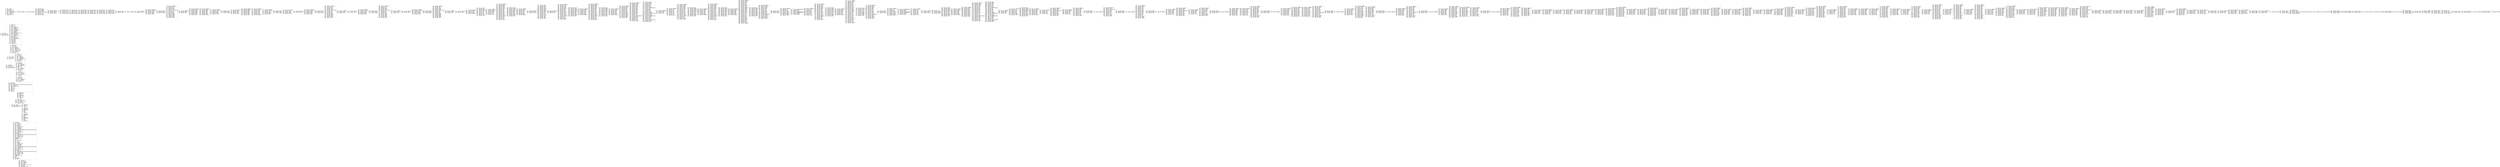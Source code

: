 digraph "graph.cfg.gv" {
	subgraph global {
		node [fontname=Courier fontsize=30.0 rank=same shape=box]
		block_0 [label="0: %00 = #0x80\l2: %01 = #0x40\l4: MSTORE(%01, %00)\l5: %02 = CALLVALUE()\l6: %03 = DUP1(%02)\l7: %04 = ISZERO(%02)\l8: %05 = #0x10\lb: JUMPI(%05, %04)\l"]
		block_c [label="c: %06 = #0x0\le: %07 = DUP1(%06)\lf: REVERT(%06, %06)\l"]
		block_10 [label="10: JUMPDEST()\l11: POP()\l12: %08 = #0x40\l14: %09 = MLOAD(%08)\l15: %0A = #0xEB0\l18: %0B = CODESIZE()\l19: %0C = SUB(%0B, %0A)\l1a: %0D = DUP1(%0C)\l1b: %0E = #0xEB0\l1e: %0F = DUP4(%09)\l1f: CODECOPY(%09, %0E, %0C)\l20: %10 = DUP2(%09)\l21: %11 = DUP2(%0C)\l22: %12 = ADD(%0C, %09)\l23: %13 = #0x40\l25: MSTORE(%13, %12)\l26: %14 = DUP2(%09)\l27: %15 = ADD(%09, %0C)\l28: SWAP1(%09)\l29: %16 = #0x32\l2c: SWAP2(%15)\l2d: SWAP1(%09)\l2e: %17 = #0xCE\l31: JUMP(%17)\l"]
		block_32 [label="32: JUMPDEST()\l33: %41 = CALLER()\l34: %42 = #0x0\l36: %43 = DUP1(%42)\l37: %44 = #0x100\l3a: %45 = EXP(%44, %42)\l3b: %46 = DUP2(%42)\l3c: %47 = SLOAD(%42)\l3d: %48 = DUP2(%45)\l3e: %49 = #0xFFFFFFFFFFFFFFFFFFFFFFFFFFFFFFFFFFFFFFFF\l53: %4A = MUL(%49, %45)\l54: %4B = NOT(%4A)\l55: %4C = AND(%4B, %47)\l56: SWAP1(%45)\l57: %4D = DUP4(%41)\l58: %4E = #0xFFFFFFFFFFFFFFFFFFFFFFFFFFFFFFFFFFFFFFFF\l6d: %4F = AND(%4E, %41)\l6e: %50 = MUL(%4F, %45)\l6f: %51 = OR(%50, %4C)\l70: SWAP1(%42)\l71: SSTORE(%42, %51)\l72: POP()\l73: %52 = DUP1(%2D)\l74: %53 = #0x1\l76: %54 = #0x0\l78: %55 = #0x100\l7b: %56 = EXP(%55, %54)\l7c: %57 = DUP2(%53)\l7d: %58 = SLOAD(%53)\l7e: %59 = DUP2(%56)\l7f: %5A = #0xFFFFFFFFFFFFFFFFFFFFFFFFFFFFFFFFFFFFFFFF\l94: %5B = MUL(%5A, %56)\l95: %5C = NOT(%5B)\l96: %5D = AND(%5C, %58)\l97: SWAP1(%56)\l98: %5E = DUP4(%2D)\l99: %5F = #0xFFFFFFFFFFFFFFFFFFFFFFFFFFFFFFFFFFFFFFFF\lae: %60 = AND(%5F, %2D)\laf: %61 = MUL(%60, %56)\lb0: %62 = OR(%61, %5D)\lb1: SWAP1(%53)\lb2: SSTORE(%53, %62)\lb3: POP()\lb4: POP()\lb5: %63 = #0x149\lb8: JUMP(%63)\l"]
		block_b9 [label="b9: JUMPDEST()\lba: %2B = #0x0\lbc: %2C = DUP2(%29)\lbd: %2D = MLOAD(%29)\lbe: SWAP1(%2B)\lbf: POP()\lc0: %2E = #0xC8\lc3: %2F = DUP2(%2D)\lc4: %30 = #0x132\lc7: JUMP(%30)\l"]
		block_c8 [label="c8: JUMPDEST()\lc9: SWAP3(%25)\lca: SWAP2(%15)\lcb: POP()\lcc: POP()\lcd: JUMP(%25)\l"]
		block_ce [label="ce: JUMPDEST()\lcf: %18 = #0x0\ld1: %19 = #0x20\ld3: %1A = DUP3(%09)\ld4: %1B = DUP5(%15)\ld5: %1C = SUB(%15, %09)\ld6: %1D = SLT(%1C, %19)\ld7: %1E = ISZERO(%1D)\ld8: %1F = #0xE4\ldb: JUMPI(%1F, %1E)\l"]
		block_dc [label="dc: %20 = #0xE3\ldf: %21 = #0x12D\le2: JUMP(%21)\l"]
		block_e3 [label="e3: [NO_SSA] JUMPDEST\l"]
		block_e4 [label="e4: JUMPDEST()\le5: %24 = #0x0\le7: %25 = #0xF2\lea: %26 = DUP5(%15)\leb: %27 = DUP3(%24)\lec: %28 = DUP6(%09)\led: %29 = ADD(%09, %24)\lee: %2A = #0xB9\lf1: JUMP(%2A)\l"]
		block_f2 [label="f2: JUMPDEST()\lf3: SWAP2(%18)\lf4: POP()\lf5: POP()\lf6: SWAP3(%16)\lf7: SWAP2(%15)\lf8: POP()\lf9: POP()\lfa: JUMP(%16)\l"]
		block_fb [label="fb: JUMPDEST()\lfc: %34 = #0x0\lfe: %35 = #0x106\l101: %36 = DUP3(%2D)\l102: %37 = #0x10D\l105: JUMP(%37)\l"]
		block_106 [label="106: JUMPDEST()\l107: SWAP1(%34)\l108: POP()\l109: SWAP2(%31)\l10a: SWAP1(%2D)\l10b: POP()\l10c: JUMP(%31)\l"]
		block_10d [label="10d: JUMPDEST()\l10e: %38 = #0x0\l110: %39 = #0xFFFFFFFFFFFFFFFFFFFFFFFFFFFFFFFFFFFFFFFF\l125: %3A = DUP3(%2D)\l126: %3B = AND(%2D, %39)\l127: SWAP1(%38)\l128: POP()\l129: SWAP2(%35)\l12a: SWAP1(%2D)\l12b: POP()\l12c: JUMP(%35)\l"]
		block_12d [label="12d: JUMPDEST()\l12e: %22 = #0x0\l130: %23 = DUP1(%22)\l131: REVERT(%22, %22)\l"]
		block_132 [label="132: JUMPDEST()\l133: %31 = #0x13B\l136: %32 = DUP2(%2D)\l137: %33 = #0xFB\l13a: JUMP(%33)\l"]
		block_13b [label="13b: JUMPDEST()\l13c: %3C = DUP2(%2D)\l13d: %3D = EQ(%2D, %3B)\l13e: %3E = #0x146\l141: JUMPI(%3E, %3D)\l"]
		block_142 [label="142: %3F = #0x0\l144: %40 = DUP1(%3F)\l145: REVERT(%3F, %3F)\l"]
		block_146 [label="146: JUMPDEST()\l147: POP()\l148: JUMP(%2E)\l"]
		block_149 [label="149: JUMPDEST()\l14a: %64 = #0xD58\l14d: %65 = DUP1(%64)\l14e: %66 = #0x158\l151: %67 = #0x0\l153: CODECOPY(%67, %66, %64)\l154: %68 = #0x0\l156: RETURN(%68, %64)\l"]
		block_157 [label="157: [NO_SSA] INVALID\l"]
		block_158 [label="158: [NO_SSA] PUSH1\l15a: [NO_SSA] PUSH1\l15c: [NO_SSA] MSTORE\l15d: [NO_SSA] PUSH1\l15f: [NO_SSA] CALLDATASIZE\l160: [NO_SSA] LT\l161: [NO_SSA] PUSH2\l164: [NO_SSA] JUMPI\l"]
		block_165 [label="165: [NO_SSA] PUSH1\l167: [NO_SSA] CALLDATALOAD\l168: [NO_SSA] PUSH1\l16a: [NO_SSA] INVALID\l"]
		block_16b [label="16b: [NO_SSA] DUP1\l16c: [NO_SSA] PUSH4\l171: [NO_SSA] EQ\l172: [NO_SSA] PUSH2\l175: [NO_SSA] JUMPI\l"]
		block_176 [label="176: [NO_SSA] DUP1\l177: [NO_SSA] PUSH4\l17c: [NO_SSA] EQ\l17d: [NO_SSA] PUSH2\l180: [NO_SSA] JUMPI\l"]
		block_181 [label="181: [NO_SSA] DUP1\l182: [NO_SSA] PUSH4\l187: [NO_SSA] EQ\l188: [NO_SSA] PUSH2\l18b: [NO_SSA] JUMPI\l"]
		block_18c [label="18c: [NO_SSA] DUP1\l18d: [NO_SSA] PUSH4\l192: [NO_SSA] EQ\l193: [NO_SSA] PUSH2\l196: [NO_SSA] JUMPI\l"]
		block_197 [label="197: [NO_SSA] DUP1\l198: [NO_SSA] PUSH4\l19d: [NO_SSA] EQ\l19e: [NO_SSA] PUSH2\l1a1: [NO_SSA] JUMPI\l"]
		block_1a2 [label="1a2: [NO_SSA] DUP1\l1a3: [NO_SSA] PUSH4\l1a8: [NO_SSA] EQ\l1a9: [NO_SSA] PUSH2\l1ac: [NO_SSA] JUMPI\l"]
		block_1ad [label="1ad: [NO_SSA] PUSH2\l1b0: [NO_SSA] JUMP\l"]
		block_1b1 [label="1b1: [NO_SSA] JUMPDEST\l"]
		block_1b2 [label="1b2: [NO_SSA] JUMPDEST\l1b3: [NO_SSA] STOP\l"]
		block_1b4 [label="1b4: [NO_SSA] JUMPDEST\l1b5: [NO_SSA] CALLVALUE\l1b6: [NO_SSA] DUP1\l1b7: [NO_SSA] ISZERO\l1b8: [NO_SSA] PUSH2\l1bb: [NO_SSA] JUMPI\l"]
		block_1bc [label="1bc: [NO_SSA] PUSH1\l1be: [NO_SSA] DUP1\l1bf: [NO_SSA] REVERT\l"]
		block_1c0 [label="1c0: [NO_SSA] JUMPDEST\l1c1: [NO_SSA] POP\l1c2: [NO_SSA] PUSH2\l1c5: [NO_SSA] PUSH1\l1c7: [NO_SSA] DUP1\l1c8: [NO_SSA] CALLDATASIZE\l1c9: [NO_SSA] SUB\l1ca: [NO_SSA] DUP2\l1cb: [NO_SSA] ADD\l1cc: [NO_SSA] SWAP1\l1cd: [NO_SSA] PUSH2\l1d0: [NO_SSA] SWAP2\l1d1: [NO_SSA] SWAP1\l1d2: [NO_SSA] PUSH2\l1d5: [NO_SSA] JUMP\l"]
		block_1d6 [label="1d6: [NO_SSA] JUMPDEST\l1d7: [NO_SSA] PUSH2\l1da: [NO_SSA] JUMP\l"]
		block_1db [label="1db: [NO_SSA] JUMPDEST\l1dc: [NO_SSA] PUSH1\l1de: [NO_SSA] MLOAD\l1df: [NO_SSA] PUSH2\l1e2: [NO_SSA] SWAP2\l1e3: [NO_SSA] SWAP1\l1e4: [NO_SSA] PUSH2\l1e7: [NO_SSA] JUMP\l"]
		block_1e8 [label="1e8: [NO_SSA] JUMPDEST\l1e9: [NO_SSA] PUSH1\l1eb: [NO_SSA] MLOAD\l1ec: [NO_SSA] DUP1\l1ed: [NO_SSA] SWAP2\l1ee: [NO_SSA] SUB\l1ef: [NO_SSA] SWAP1\l1f0: [NO_SSA] RETURN\l"]
		block_1f1 [label="1f1: [NO_SSA] JUMPDEST\l1f2: [NO_SSA] CALLVALUE\l1f3: [NO_SSA] DUP1\l1f4: [NO_SSA] ISZERO\l1f5: [NO_SSA] PUSH2\l1f8: [NO_SSA] JUMPI\l"]
		block_1f9 [label="1f9: [NO_SSA] PUSH1\l1fb: [NO_SSA] DUP1\l1fc: [NO_SSA] REVERT\l"]
		block_1fd [label="1fd: [NO_SSA] JUMPDEST\l1fe: [NO_SSA] POP\l1ff: [NO_SSA] PUSH2\l202: [NO_SSA] PUSH2\l205: [NO_SSA] JUMP\l"]
		block_206 [label="206: [NO_SSA] JUMPDEST\l207: [NO_SSA] PUSH1\l209: [NO_SSA] MLOAD\l20a: [NO_SSA] PUSH2\l20d: [NO_SSA] SWAP2\l20e: [NO_SSA] SWAP1\l20f: [NO_SSA] PUSH2\l212: [NO_SSA] JUMP\l"]
		block_213 [label="213: [NO_SSA] JUMPDEST\l214: [NO_SSA] PUSH1\l216: [NO_SSA] MLOAD\l217: [NO_SSA] DUP1\l218: [NO_SSA] SWAP2\l219: [NO_SSA] SUB\l21a: [NO_SSA] SWAP1\l21b: [NO_SSA] RETURN\l"]
		block_21c [label="21c: [NO_SSA] JUMPDEST\l21d: [NO_SSA] CALLVALUE\l21e: [NO_SSA] DUP1\l21f: [NO_SSA] ISZERO\l220: [NO_SSA] PUSH2\l223: [NO_SSA] JUMPI\l"]
		block_224 [label="224: [NO_SSA] PUSH1\l226: [NO_SSA] DUP1\l227: [NO_SSA] REVERT\l"]
		block_228 [label="228: [NO_SSA] JUMPDEST\l229: [NO_SSA] POP\l22a: [NO_SSA] PUSH2\l22d: [NO_SSA] PUSH2\l230: [NO_SSA] JUMP\l"]
		block_231 [label="231: [NO_SSA] JUMPDEST\l232: [NO_SSA] STOP\l"]
		block_233 [label="233: [NO_SSA] JUMPDEST\l234: [NO_SSA] CALLVALUE\l235: [NO_SSA] DUP1\l236: [NO_SSA] ISZERO\l237: [NO_SSA] PUSH2\l23a: [NO_SSA] JUMPI\l"]
		block_23b [label="23b: [NO_SSA] PUSH1\l23d: [NO_SSA] DUP1\l23e: [NO_SSA] REVERT\l"]
		block_23f [label="23f: [NO_SSA] JUMPDEST\l240: [NO_SSA] POP\l241: [NO_SSA] PUSH2\l244: [NO_SSA] PUSH1\l246: [NO_SSA] DUP1\l247: [NO_SSA] CALLDATASIZE\l248: [NO_SSA] SUB\l249: [NO_SSA] DUP2\l24a: [NO_SSA] ADD\l24b: [NO_SSA] SWAP1\l24c: [NO_SSA] PUSH2\l24f: [NO_SSA] SWAP2\l250: [NO_SSA] SWAP1\l251: [NO_SSA] PUSH2\l254: [NO_SSA] JUMP\l"]
		block_255 [label="255: [NO_SSA] JUMPDEST\l256: [NO_SSA] PUSH2\l259: [NO_SSA] JUMP\l"]
		block_25a [label="25a: [NO_SSA] JUMPDEST\l25b: [NO_SSA] STOP\l"]
		block_25c [label="25c: [NO_SSA] JUMPDEST\l25d: [NO_SSA] CALLVALUE\l25e: [NO_SSA] DUP1\l25f: [NO_SSA] ISZERO\l260: [NO_SSA] PUSH2\l263: [NO_SSA] JUMPI\l"]
		block_264 [label="264: [NO_SSA] PUSH1\l266: [NO_SSA] DUP1\l267: [NO_SSA] REVERT\l"]
		block_268 [label="268: [NO_SSA] JUMPDEST\l269: [NO_SSA] POP\l26a: [NO_SSA] PUSH2\l26d: [NO_SSA] PUSH1\l26f: [NO_SSA] DUP1\l270: [NO_SSA] CALLDATASIZE\l271: [NO_SSA] SUB\l272: [NO_SSA] DUP2\l273: [NO_SSA] ADD\l274: [NO_SSA] SWAP1\l275: [NO_SSA] PUSH2\l278: [NO_SSA] SWAP2\l279: [NO_SSA] SWAP1\l27a: [NO_SSA] PUSH2\l27d: [NO_SSA] JUMP\l"]
		block_27e [label="27e: [NO_SSA] JUMPDEST\l27f: [NO_SSA] PUSH2\l282: [NO_SSA] JUMP\l"]
		block_283 [label="283: [NO_SSA] JUMPDEST\l284: [NO_SSA] STOP\l"]
		block_285 [label="285: [NO_SSA] JUMPDEST\l286: [NO_SSA] CALLVALUE\l287: [NO_SSA] DUP1\l288: [NO_SSA] ISZERO\l289: [NO_SSA] PUSH2\l28c: [NO_SSA] JUMPI\l"]
		block_28d [label="28d: [NO_SSA] PUSH1\l28f: [NO_SSA] DUP1\l290: [NO_SSA] REVERT\l"]
		block_291 [label="291: [NO_SSA] JUMPDEST\l292: [NO_SSA] POP\l293: [NO_SSA] PUSH2\l296: [NO_SSA] PUSH1\l298: [NO_SSA] DUP1\l299: [NO_SSA] CALLDATASIZE\l29a: [NO_SSA] SUB\l29b: [NO_SSA] DUP2\l29c: [NO_SSA] ADD\l29d: [NO_SSA] SWAP1\l29e: [NO_SSA] PUSH2\l2a1: [NO_SSA] SWAP2\l2a2: [NO_SSA] SWAP1\l2a3: [NO_SSA] PUSH2\l2a6: [NO_SSA] JUMP\l"]
		block_2a7 [label="2a7: [NO_SSA] JUMPDEST\l2a8: [NO_SSA] PUSH2\l2ab: [NO_SSA] JUMP\l"]
		block_2ac [label="2ac: [NO_SSA] JUMPDEST\l2ad: [NO_SSA] STOP\l"]
		block_2ae [label="2ae: [NO_SSA] JUMPDEST\l2af: [NO_SSA] PUSH1\l2b1: [NO_SSA] PUSH4\l2b6: [NO_SSA] PUSH1\l2b8: [NO_SSA] INVALID\l"]
		block_2b9 [label="2b9: [NO_SSA] SWAP1\l2ba: [NO_SSA] POP\l2bb: [NO_SSA] SWAP6\l2bc: [NO_SSA] SWAP5\l2bd: [NO_SSA] POP\l2be: [NO_SSA] POP\l2bf: [NO_SSA] POP\l2c0: [NO_SSA] POP\l2c1: [NO_SSA] POP\l2c2: [NO_SSA] JUMP\l"]
		block_2c3 [label="2c3: [NO_SSA] JUMPDEST\l2c4: [NO_SSA] PUSH1\l2c6: [NO_SSA] ADDRESS\l2c7: [NO_SSA] SWAP1\l2c8: [NO_SSA] POP\l2c9: [NO_SSA] SWAP1\l2ca: [NO_SSA] JUMP\l"]
		block_2cb [label="2cb: [NO_SSA] JUMPDEST\l2cc: [NO_SSA] PUSH1\l2ce: [NO_SSA] PUSH1\l2d0: [NO_SSA] SWAP1\l2d1: [NO_SSA] SLOAD\l2d2: [NO_SSA] SWAP1\l2d3: [NO_SSA] PUSH2\l2d6: [NO_SSA] EXP\l2d7: [NO_SSA] SWAP1\l2d8: [NO_SSA] DIV\l2d9: [NO_SSA] PUSH20\l2ee: [NO_SSA] AND\l2ef: [NO_SSA] PUSH20\l304: [NO_SSA] AND\l305: [NO_SSA] ORIGIN\l306: [NO_SSA] PUSH20\l31b: [NO_SSA] AND\l31c: [NO_SSA] EQ\l31d: [NO_SSA] PUSH2\l320: [NO_SSA] JUMPI\l"]
		block_321 [label="321: [NO_SSA] PUSH1\l323: [NO_SSA] MLOAD\l324: [NO_SSA] PUSH32\l345: [NO_SSA] DUP2\l346: [NO_SSA] MSTORE\l347: [NO_SSA] PUSH1\l349: [NO_SSA] ADD\l34a: [NO_SSA] PUSH2\l34d: [NO_SSA] SWAP1\l34e: [NO_SSA] PUSH2\l351: [NO_SSA] JUMP\l"]
		block_352 [label="352: [NO_SSA] JUMPDEST\l353: [NO_SSA] PUSH1\l355: [NO_SSA] MLOAD\l356: [NO_SSA] DUP1\l357: [NO_SSA] SWAP2\l358: [NO_SSA] SUB\l359: [NO_SSA] SWAP1\l35a: [NO_SSA] REVERT\l"]
		block_35b [label="35b: [NO_SSA] JUMPDEST\l35c: [NO_SSA] PUSH1\l35e: [NO_SSA] INVALID\l"]
		block_35f [label="35f: [NO_SSA] SWAP1\l360: [NO_SSA] POP\l361: [NO_SSA] PUSH2\l364: [NO_SSA] PUSH1\l366: [NO_SSA] PUSH1\l368: [NO_SSA] SWAP1\l369: [NO_SSA] SLOAD\l36a: [NO_SSA] SWAP1\l36b: [NO_SSA] PUSH2\l36e: [NO_SSA] EXP\l36f: [NO_SSA] SWAP1\l370: [NO_SSA] DIV\l371: [NO_SSA] PUSH20\l386: [NO_SSA] AND\l387: [NO_SSA] DUP3\l388: [NO_SSA] PUSH2\l38b: [NO_SSA] JUMP\l"]
		block_38c [label="38c: [NO_SSA] JUMPDEST\l38d: [NO_SSA] POP\l38e: [NO_SSA] JUMP\l"]
		block_38f [label="38f: [NO_SSA] JUMPDEST\l390: [NO_SSA] PUSH1\l392: [NO_SSA] DUP1\l393: [NO_SSA] SLOAD\l394: [NO_SSA] SWAP1\l395: [NO_SSA] PUSH2\l398: [NO_SSA] EXP\l399: [NO_SSA] SWAP1\l39a: [NO_SSA] DIV\l39b: [NO_SSA] PUSH20\l3b0: [NO_SSA] AND\l3b1: [NO_SSA] PUSH20\l3c6: [NO_SSA] AND\l3c7: [NO_SSA] CALLER\l3c8: [NO_SSA] PUSH20\l3dd: [NO_SSA] AND\l3de: [NO_SSA] EQ\l3df: [NO_SSA] PUSH2\l3e2: [NO_SSA] JUMPI\l"]
		block_3e3 [label="3e3: [NO_SSA] PUSH1\l3e5: [NO_SSA] MLOAD\l3e6: [NO_SSA] PUSH32\l407: [NO_SSA] DUP2\l408: [NO_SSA] MSTORE\l409: [NO_SSA] PUSH1\l40b: [NO_SSA] ADD\l40c: [NO_SSA] PUSH2\l40f: [NO_SSA] SWAP1\l410: [NO_SSA] PUSH2\l413: [NO_SSA] JUMP\l"]
		block_414 [label="414: [NO_SSA] JUMPDEST\l415: [NO_SSA] PUSH1\l417: [NO_SSA] MLOAD\l418: [NO_SSA] DUP1\l419: [NO_SSA] SWAP2\l41a: [NO_SSA] SUB\l41b: [NO_SSA] SWAP1\l41c: [NO_SSA] REVERT\l"]
		block_41d [label="41d: [NO_SSA] JUMPDEST\l41e: [NO_SSA] PUSH1\l420: [NO_SSA] PUSH1\l422: [NO_SSA] SWAP1\l423: [NO_SSA] SLOAD\l424: [NO_SSA] SWAP1\l425: [NO_SSA] PUSH2\l428: [NO_SSA] EXP\l429: [NO_SSA] SWAP1\l42a: [NO_SSA] DIV\l42b: [NO_SSA] PUSH20\l440: [NO_SSA] AND\l441: [NO_SSA] PUSH20\l456: [NO_SSA] AND\l457: [NO_SSA] ORIGIN\l458: [NO_SSA] PUSH20\l46d: [NO_SSA] AND\l46e: [NO_SSA] EQ\l46f: [NO_SSA] PUSH2\l472: [NO_SSA] JUMPI\l"]
		block_473 [label="473: [NO_SSA] PUSH1\l475: [NO_SSA] MLOAD\l476: [NO_SSA] PUSH32\l497: [NO_SSA] DUP2\l498: [NO_SSA] MSTORE\l499: [NO_SSA] PUSH1\l49b: [NO_SSA] ADD\l49c: [NO_SSA] PUSH2\l49f: [NO_SSA] SWAP1\l4a0: [NO_SSA] PUSH2\l4a3: [NO_SSA] JUMP\l"]
		block_4a4 [label="4a4: [NO_SSA] JUMPDEST\l4a5: [NO_SSA] PUSH1\l4a7: [NO_SSA] MLOAD\l4a8: [NO_SSA] DUP1\l4a9: [NO_SSA] SWAP2\l4aa: [NO_SSA] SUB\l4ab: [NO_SSA] SWAP1\l4ac: [NO_SSA] REVERT\l"]
		block_4ad [label="4ad: [NO_SSA] JUMPDEST\l4ae: [NO_SSA] DUP4\l4af: [NO_SSA] PUSH20\l4c4: [NO_SSA] AND\l4c5: [NO_SSA] DUP2\l4c6: [NO_SSA] DUP5\l4c7: [NO_SSA] DUP5\l4c8: [NO_SSA] PUSH1\l4ca: [NO_SSA] MLOAD\l4cb: [NO_SSA] PUSH2\l4ce: [NO_SSA] SWAP3\l4cf: [NO_SSA] SWAP2\l4d0: [NO_SSA] SWAP1\l4d1: [NO_SSA] PUSH2\l4d4: [NO_SSA] JUMP\l"]
		block_4d5 [label="4d5: [NO_SSA] JUMPDEST\l4d6: [NO_SSA] PUSH1\l4d8: [NO_SSA] PUSH1\l4da: [NO_SSA] MLOAD\l4db: [NO_SSA] DUP1\l4dc: [NO_SSA] DUP4\l4dd: [NO_SSA] SUB\l4de: [NO_SSA] DUP2\l4df: [NO_SSA] DUP6\l4e0: [NO_SSA] DUP8\l4e1: [NO_SSA] GAS\l4e2: [NO_SSA] CALL\l4e3: [NO_SSA] SWAP3\l4e4: [NO_SSA] POP\l4e5: [NO_SSA] POP\l4e6: [NO_SSA] POP\l4e7: [NO_SSA] RETURNDATASIZE\l4e8: [NO_SSA] DUP1\l4e9: [NO_SSA] PUSH1\l4eb: [NO_SSA] DUP2\l4ec: [NO_SSA] EQ\l4ed: [NO_SSA] PUSH2\l4f0: [NO_SSA] JUMPI\l"]
		block_4f1 [label="4f1: [NO_SSA] PUSH1\l4f3: [NO_SSA] MLOAD\l4f4: [NO_SSA] SWAP2\l4f5: [NO_SSA] POP\l4f6: [NO_SSA] PUSH1\l4f8: [NO_SSA] NOT\l4f9: [NO_SSA] PUSH1\l4fb: [NO_SSA] RETURNDATASIZE\l4fc: [NO_SSA] ADD\l4fd: [NO_SSA] AND\l4fe: [NO_SSA] DUP3\l4ff: [NO_SSA] ADD\l500: [NO_SSA] PUSH1\l502: [NO_SSA] MSTORE\l503: [NO_SSA] RETURNDATASIZE\l504: [NO_SSA] DUP3\l505: [NO_SSA] MSTORE\l506: [NO_SSA] RETURNDATASIZE\l507: [NO_SSA] PUSH1\l509: [NO_SSA] PUSH1\l50b: [NO_SSA] DUP5\l50c: [NO_SSA] ADD\l50d: [NO_SSA] RETURNDATACOPY\l50e: [NO_SSA] PUSH2\l511: [NO_SSA] JUMP\l"]
		block_512 [label="512: [NO_SSA] JUMPDEST\l513: [NO_SSA] PUSH1\l515: [NO_SSA] SWAP2\l516: [NO_SSA] POP\l"]
		block_517 [label="517: [NO_SSA] JUMPDEST\l518: [NO_SSA] POP\l519: [NO_SSA] POP\l51a: [NO_SSA] POP\l51b: [NO_SSA] POP\l51c: [NO_SSA] POP\l51d: [NO_SSA] POP\l51e: [NO_SSA] POP\l51f: [NO_SSA] JUMP\l"]
		block_520 [label="520: [NO_SSA] JUMPDEST\l521: [NO_SSA] PUSH1\l523: [NO_SSA] DUP1\l524: [NO_SSA] SLOAD\l525: [NO_SSA] SWAP1\l526: [NO_SSA] PUSH2\l529: [NO_SSA] EXP\l52a: [NO_SSA] SWAP1\l52b: [NO_SSA] DIV\l52c: [NO_SSA] PUSH20\l541: [NO_SSA] AND\l542: [NO_SSA] PUSH20\l557: [NO_SSA] AND\l558: [NO_SSA] CALLER\l559: [NO_SSA] PUSH20\l56e: [NO_SSA] AND\l56f: [NO_SSA] EQ\l570: [NO_SSA] PUSH2\l573: [NO_SSA] JUMPI\l"]
		block_574 [label="574: [NO_SSA] PUSH1\l576: [NO_SSA] MLOAD\l577: [NO_SSA] PUSH32\l598: [NO_SSA] DUP2\l599: [NO_SSA] MSTORE\l59a: [NO_SSA] PUSH1\l59c: [NO_SSA] ADD\l59d: [NO_SSA] PUSH2\l5a0: [NO_SSA] SWAP1\l5a1: [NO_SSA] PUSH2\l5a4: [NO_SSA] JUMP\l"]
		block_5a5 [label="5a5: [NO_SSA] JUMPDEST\l5a6: [NO_SSA] PUSH1\l5a8: [NO_SSA] MLOAD\l5a9: [NO_SSA] DUP1\l5aa: [NO_SSA] SWAP2\l5ab: [NO_SSA] SUB\l5ac: [NO_SSA] SWAP1\l5ad: [NO_SSA] REVERT\l"]
		block_5ae [label="5ae: [NO_SSA] JUMPDEST\l5af: [NO_SSA] PUSH1\l5b1: [NO_SSA] PUSH1\l5b3: [NO_SSA] SWAP1\l5b4: [NO_SSA] SLOAD\l5b5: [NO_SSA] SWAP1\l5b6: [NO_SSA] PUSH2\l5b9: [NO_SSA] EXP\l5ba: [NO_SSA] SWAP1\l5bb: [NO_SSA] DIV\l5bc: [NO_SSA] PUSH20\l5d1: [NO_SSA] AND\l5d2: [NO_SSA] PUSH20\l5e7: [NO_SSA] AND\l5e8: [NO_SSA] ORIGIN\l5e9: [NO_SSA] PUSH20\l5fe: [NO_SSA] AND\l5ff: [NO_SSA] EQ\l600: [NO_SSA] PUSH2\l603: [NO_SSA] JUMPI\l"]
		block_604 [label="604: [NO_SSA] PUSH1\l606: [NO_SSA] MLOAD\l607: [NO_SSA] PUSH32\l628: [NO_SSA] DUP2\l629: [NO_SSA] MSTORE\l62a: [NO_SSA] PUSH1\l62c: [NO_SSA] ADD\l62d: [NO_SSA] PUSH2\l630: [NO_SSA] SWAP1\l631: [NO_SSA] PUSH2\l634: [NO_SSA] JUMP\l"]
		block_635 [label="635: [NO_SSA] JUMPDEST\l636: [NO_SSA] PUSH1\l638: [NO_SSA] MLOAD\l639: [NO_SSA] DUP1\l63a: [NO_SSA] SWAP2\l63b: [NO_SSA] SUB\l63c: [NO_SSA] SWAP1\l63d: [NO_SSA] REVERT\l"]
		block_63e [label="63e: [NO_SSA] JUMPDEST\l63f: [NO_SSA] PUSH1\l641: [NO_SSA] DUP3\l642: [NO_SSA] SWAP1\l643: [NO_SSA] POP\l644: [NO_SSA] DUP1\l645: [NO_SSA] PUSH20\l65a: [NO_SSA] AND\l65b: [NO_SSA] PUSH4\l660: [NO_SSA] ADDRESS\l661: [NO_SSA] PUSH1\l663: [NO_SSA] PUSH1\l665: [NO_SSA] SWAP1\l666: [NO_SSA] SLOAD\l667: [NO_SSA] SWAP1\l668: [NO_SSA] PUSH2\l66b: [NO_SSA] EXP\l66c: [NO_SSA] SWAP1\l66d: [NO_SSA] DIV\l66e: [NO_SSA] PUSH20\l683: [NO_SSA] AND\l684: [NO_SSA] DUP6\l685: [NO_SSA] PUSH1\l687: [NO_SSA] MLOAD\l688: [NO_SSA] DUP5\l689: [NO_SSA] PUSH4\l68e: [NO_SSA] AND\l68f: [NO_SSA] PUSH1\l691: [NO_SSA] INVALID\l"]
		block_692 [label="692: [NO_SSA] DUP2\l693: [NO_SSA] MSTORE\l694: [NO_SSA] PUSH1\l696: [NO_SSA] ADD\l697: [NO_SSA] PUSH2\l69a: [NO_SSA] SWAP4\l69b: [NO_SSA] SWAP3\l69c: [NO_SSA] SWAP2\l69d: [NO_SSA] SWAP1\l69e: [NO_SSA] PUSH2\l6a1: [NO_SSA] JUMP\l"]
		block_6a2 [label="6a2: [NO_SSA] JUMPDEST\l6a3: [NO_SSA] PUSH1\l6a5: [NO_SSA] PUSH1\l6a7: [NO_SSA] MLOAD\l6a8: [NO_SSA] DUP1\l6a9: [NO_SSA] DUP4\l6aa: [NO_SSA] SUB\l6ab: [NO_SSA] DUP2\l6ac: [NO_SSA] PUSH1\l6ae: [NO_SSA] DUP8\l6af: [NO_SSA] DUP1\l6b0: [NO_SSA] EXTCODESIZE\l6b1: [NO_SSA] ISZERO\l6b2: [NO_SSA] DUP1\l6b3: [NO_SSA] ISZERO\l6b4: [NO_SSA] PUSH2\l6b7: [NO_SSA] JUMPI\l"]
		block_6b8 [label="6b8: [NO_SSA] PUSH1\l6ba: [NO_SSA] DUP1\l6bb: [NO_SSA] REVERT\l"]
		block_6bc [label="6bc: [NO_SSA] JUMPDEST\l6bd: [NO_SSA] POP\l6be: [NO_SSA] GAS\l6bf: [NO_SSA] CALL\l6c0: [NO_SSA] ISZERO\l6c1: [NO_SSA] DUP1\l6c2: [NO_SSA] ISZERO\l6c3: [NO_SSA] PUSH2\l6c6: [NO_SSA] JUMPI\l"]
		block_6c7 [label="6c7: [NO_SSA] RETURNDATASIZE\l6c8: [NO_SSA] PUSH1\l6ca: [NO_SSA] DUP1\l6cb: [NO_SSA] RETURNDATACOPY\l6cc: [NO_SSA] RETURNDATASIZE\l6cd: [NO_SSA] PUSH1\l6cf: [NO_SSA] REVERT\l"]
		block_6d0 [label="6d0: [NO_SSA] JUMPDEST\l6d1: [NO_SSA] POP\l6d2: [NO_SSA] POP\l6d3: [NO_SSA] POP\l6d4: [NO_SSA] POP\l6d5: [NO_SSA] POP\l6d6: [NO_SSA] POP\l6d7: [NO_SSA] POP\l6d8: [NO_SSA] JUMP\l"]
		block_6d9 [label="6d9: [NO_SSA] JUMPDEST\l6da: [NO_SSA] PUSH1\l6dc: [NO_SSA] PUSH1\l6de: [NO_SSA] SWAP1\l6df: [NO_SSA] SLOAD\l6e0: [NO_SSA] SWAP1\l6e1: [NO_SSA] PUSH2\l6e4: [NO_SSA] EXP\l6e5: [NO_SSA] SWAP1\l6e6: [NO_SSA] DIV\l6e7: [NO_SSA] PUSH20\l6fc: [NO_SSA] AND\l6fd: [NO_SSA] PUSH20\l712: [NO_SSA] AND\l713: [NO_SSA] ORIGIN\l714: [NO_SSA] PUSH20\l729: [NO_SSA] AND\l72a: [NO_SSA] EQ\l72b: [NO_SSA] PUSH2\l72e: [NO_SSA] JUMPI\l"]
		block_72f [label="72f: [NO_SSA] PUSH1\l731: [NO_SSA] MLOAD\l732: [NO_SSA] PUSH32\l753: [NO_SSA] DUP2\l754: [NO_SSA] MSTORE\l755: [NO_SSA] PUSH1\l757: [NO_SSA] ADD\l758: [NO_SSA] PUSH2\l75b: [NO_SSA] SWAP1\l75c: [NO_SSA] PUSH2\l75f: [NO_SSA] JUMP\l"]
		block_760 [label="760: [NO_SSA] JUMPDEST\l761: [NO_SSA] PUSH1\l763: [NO_SSA] MLOAD\l764: [NO_SSA] DUP1\l765: [NO_SSA] SWAP2\l766: [NO_SSA] SUB\l767: [NO_SSA] SWAP1\l768: [NO_SSA] REVERT\l"]
		block_769 [label="769: [NO_SSA] JUMPDEST\l76a: [NO_SSA] PUSH1\l76c: [NO_SSA] DUP2\l76d: [NO_SSA] SWAP1\l76e: [NO_SSA] POP\l76f: [NO_SSA] DUP1\l770: [NO_SSA] PUSH20\l785: [NO_SSA] AND\l786: [NO_SSA] PUSH4\l78b: [NO_SSA] PUSH1\l78d: [NO_SSA] PUSH1\l78f: [NO_SSA] SWAP1\l790: [NO_SSA] SLOAD\l791: [NO_SSA] SWAP1\l792: [NO_SSA] PUSH2\l795: [NO_SSA] EXP\l796: [NO_SSA] SWAP1\l797: [NO_SSA] DIV\l798: [NO_SSA] PUSH20\l7ad: [NO_SSA] AND\l7ae: [NO_SSA] PUSH1\l7b0: [NO_SSA] PUSH1\l7b2: [NO_SSA] MLOAD\l7b3: [NO_SSA] DUP4\l7b4: [NO_SSA] PUSH4\l7b9: [NO_SSA] AND\l7ba: [NO_SSA] PUSH1\l7bc: [NO_SSA] INVALID\l"]
		block_7bd [label="7bd: [NO_SSA] DUP2\l7be: [NO_SSA] MSTORE\l7bf: [NO_SSA] PUSH1\l7c1: [NO_SSA] ADD\l7c2: [NO_SSA] PUSH2\l7c5: [NO_SSA] SWAP3\l7c6: [NO_SSA] SWAP2\l7c7: [NO_SSA] SWAP1\l7c8: [NO_SSA] PUSH2\l7cb: [NO_SSA] JUMP\l"]
		block_7cc [label="7cc: [NO_SSA] JUMPDEST\l7cd: [NO_SSA] PUSH1\l7cf: [NO_SSA] PUSH1\l7d1: [NO_SSA] MLOAD\l7d2: [NO_SSA] DUP1\l7d3: [NO_SSA] DUP4\l7d4: [NO_SSA] SUB\l7d5: [NO_SSA] DUP2\l7d6: [NO_SSA] PUSH1\l7d8: [NO_SSA] DUP8\l7d9: [NO_SSA] DUP1\l7da: [NO_SSA] EXTCODESIZE\l7db: [NO_SSA] ISZERO\l7dc: [NO_SSA] DUP1\l7dd: [NO_SSA] ISZERO\l7de: [NO_SSA] PUSH2\l7e1: [NO_SSA] JUMPI\l"]
		block_7e2 [label="7e2: [NO_SSA] PUSH1\l7e4: [NO_SSA] DUP1\l7e5: [NO_SSA] REVERT\l"]
		block_7e6 [label="7e6: [NO_SSA] JUMPDEST\l7e7: [NO_SSA] POP\l7e8: [NO_SSA] GAS\l7e9: [NO_SSA] CALL\l7ea: [NO_SSA] ISZERO\l7eb: [NO_SSA] DUP1\l7ec: [NO_SSA] ISZERO\l7ed: [NO_SSA] PUSH2\l7f0: [NO_SSA] JUMPI\l"]
		block_7f1 [label="7f1: [NO_SSA] RETURNDATASIZE\l7f2: [NO_SSA] PUSH1\l7f4: [NO_SSA] DUP1\l7f5: [NO_SSA] RETURNDATACOPY\l7f6: [NO_SSA] RETURNDATASIZE\l7f7: [NO_SSA] PUSH1\l7f9: [NO_SSA] REVERT\l"]
		block_7fa [label="7fa: [NO_SSA] JUMPDEST\l7fb: [NO_SSA] POP\l7fc: [NO_SSA] POP\l7fd: [NO_SSA] POP\l7fe: [NO_SSA] POP\l7ff: [NO_SSA] POP\l800: [NO_SSA] POP\l801: [NO_SSA] JUMP\l"]
		block_802 [label="802: [NO_SSA] JUMPDEST\l803: [NO_SSA] DUP1\l804: [NO_SSA] INVALID\l"]
		block_805 [label="805: [NO_SSA] LT\l806: [NO_SSA] ISZERO\l807: [NO_SSA] PUSH2\l80a: [NO_SSA] JUMPI\l"]
		block_80b [label="80b: [NO_SSA] PUSH1\l80d: [NO_SSA] MLOAD\l80e: [NO_SSA] PUSH32\l82f: [NO_SSA] DUP2\l830: [NO_SSA] MSTORE\l831: [NO_SSA] PUSH1\l833: [NO_SSA] ADD\l834: [NO_SSA] PUSH2\l837: [NO_SSA] SWAP1\l838: [NO_SSA] PUSH2\l83b: [NO_SSA] JUMP\l"]
		block_83c [label="83c: [NO_SSA] JUMPDEST\l83d: [NO_SSA] PUSH1\l83f: [NO_SSA] MLOAD\l840: [NO_SSA] DUP1\l841: [NO_SSA] SWAP2\l842: [NO_SSA] SUB\l843: [NO_SSA] SWAP1\l844: [NO_SSA] REVERT\l"]
		block_845 [label="845: [NO_SSA] JUMPDEST\l846: [NO_SSA] PUSH1\l848: [NO_SSA] DUP3\l849: [NO_SSA] PUSH20\l85e: [NO_SSA] AND\l85f: [NO_SSA] DUP3\l860: [NO_SSA] PUSH1\l862: [NO_SSA] MLOAD\l863: [NO_SSA] PUSH2\l866: [NO_SSA] SWAP1\l867: [NO_SSA] PUSH2\l86a: [NO_SSA] JUMP\l"]
		block_86b [label="86b: [NO_SSA] JUMPDEST\l86c: [NO_SSA] PUSH1\l86e: [NO_SSA] PUSH1\l870: [NO_SSA] MLOAD\l871: [NO_SSA] DUP1\l872: [NO_SSA] DUP4\l873: [NO_SSA] SUB\l874: [NO_SSA] DUP2\l875: [NO_SSA] DUP6\l876: [NO_SSA] DUP8\l877: [NO_SSA] GAS\l878: [NO_SSA] CALL\l879: [NO_SSA] SWAP3\l87a: [NO_SSA] POP\l87b: [NO_SSA] POP\l87c: [NO_SSA] POP\l87d: [NO_SSA] RETURNDATASIZE\l87e: [NO_SSA] DUP1\l87f: [NO_SSA] PUSH1\l881: [NO_SSA] DUP2\l882: [NO_SSA] EQ\l883: [NO_SSA] PUSH2\l886: [NO_SSA] JUMPI\l"]
		block_887 [label="887: [NO_SSA] PUSH1\l889: [NO_SSA] MLOAD\l88a: [NO_SSA] SWAP2\l88b: [NO_SSA] POP\l88c: [NO_SSA] PUSH1\l88e: [NO_SSA] NOT\l88f: [NO_SSA] PUSH1\l891: [NO_SSA] RETURNDATASIZE\l892: [NO_SSA] ADD\l893: [NO_SSA] AND\l894: [NO_SSA] DUP3\l895: [NO_SSA] ADD\l896: [NO_SSA] PUSH1\l898: [NO_SSA] MSTORE\l899: [NO_SSA] RETURNDATASIZE\l89a: [NO_SSA] DUP3\l89b: [NO_SSA] MSTORE\l89c: [NO_SSA] RETURNDATASIZE\l89d: [NO_SSA] PUSH1\l89f: [NO_SSA] PUSH1\l8a1: [NO_SSA] DUP5\l8a2: [NO_SSA] ADD\l8a3: [NO_SSA] RETURNDATACOPY\l8a4: [NO_SSA] PUSH2\l8a7: [NO_SSA] JUMP\l"]
		block_8a8 [label="8a8: [NO_SSA] JUMPDEST\l8a9: [NO_SSA] PUSH1\l8ab: [NO_SSA] SWAP2\l8ac: [NO_SSA] POP\l"]
		block_8ad [label="8ad: [NO_SSA] JUMPDEST\l8ae: [NO_SSA] POP\l8af: [NO_SSA] POP\l8b0: [NO_SSA] SWAP1\l8b1: [NO_SSA] POP\l8b2: [NO_SSA] DUP1\l8b3: [NO_SSA] PUSH2\l8b6: [NO_SSA] JUMPI\l"]
		block_8b7 [label="8b7: [NO_SSA] PUSH1\l8b9: [NO_SSA] MLOAD\l8ba: [NO_SSA] PUSH32\l8db: [NO_SSA] DUP2\l8dc: [NO_SSA] MSTORE\l8dd: [NO_SSA] PUSH1\l8df: [NO_SSA] ADD\l8e0: [NO_SSA] PUSH2\l8e3: [NO_SSA] SWAP1\l8e4: [NO_SSA] PUSH2\l8e7: [NO_SSA] JUMP\l"]
		block_8e8 [label="8e8: [NO_SSA] JUMPDEST\l8e9: [NO_SSA] PUSH1\l8eb: [NO_SSA] MLOAD\l8ec: [NO_SSA] DUP1\l8ed: [NO_SSA] SWAP2\l8ee: [NO_SSA] SUB\l8ef: [NO_SSA] SWAP1\l8f0: [NO_SSA] REVERT\l"]
		block_8f1 [label="8f1: [NO_SSA] JUMPDEST\l8f2: [NO_SSA] POP\l8f3: [NO_SSA] POP\l8f4: [NO_SSA] POP\l8f5: [NO_SSA] JUMP\l"]
		block_8f6 [label="8f6: [NO_SSA] JUMPDEST\l8f7: [NO_SSA] PUSH1\l8f9: [NO_SSA] DUP2\l8fa: [NO_SSA] CALLDATALOAD\l8fb: [NO_SSA] SWAP1\l8fc: [NO_SSA] POP\l8fd: [NO_SSA] PUSH2\l900: [NO_SSA] DUP2\l901: [NO_SSA] PUSH2\l904: [NO_SSA] JUMP\l"]
		block_905 [label="905: [NO_SSA] JUMPDEST\l906: [NO_SSA] SWAP3\l907: [NO_SSA] SWAP2\l908: [NO_SSA] POP\l909: [NO_SSA] POP\l90a: [NO_SSA] JUMP\l"]
		block_90b [label="90b: [NO_SSA] JUMPDEST\l90c: [NO_SSA] PUSH1\l90e: [NO_SSA] DUP1\l90f: [NO_SSA] DUP4\l910: [NO_SSA] PUSH1\l912: [NO_SSA] DUP5\l913: [NO_SSA] ADD\l914: [NO_SSA] SLT\l915: [NO_SSA] PUSH2\l918: [NO_SSA] JUMPI\l"]
		block_919 [label="919: [NO_SSA] PUSH2\l91c: [NO_SSA] PUSH2\l91f: [NO_SSA] JUMP\l"]
		block_920 [label="920: [NO_SSA] JUMPDEST\l"]
		block_921 [label="921: [NO_SSA] JUMPDEST\l922: [NO_SSA] DUP3\l923: [NO_SSA] CALLDATALOAD\l924: [NO_SSA] SWAP1\l925: [NO_SSA] POP\l926: [NO_SSA] PUSH8\l92f: [NO_SSA] DUP2\l930: [NO_SSA] GT\l931: [NO_SSA] ISZERO\l932: [NO_SSA] PUSH2\l935: [NO_SSA] JUMPI\l"]
		block_936 [label="936: [NO_SSA] PUSH2\l939: [NO_SSA] PUSH2\l93c: [NO_SSA] JUMP\l"]
		block_93d [label="93d: [NO_SSA] JUMPDEST\l"]
		block_93e [label="93e: [NO_SSA] JUMPDEST\l93f: [NO_SSA] PUSH1\l941: [NO_SSA] DUP4\l942: [NO_SSA] ADD\l943: [NO_SSA] SWAP2\l944: [NO_SSA] POP\l945: [NO_SSA] DUP4\l946: [NO_SSA] PUSH1\l948: [NO_SSA] DUP3\l949: [NO_SSA] MUL\l94a: [NO_SSA] DUP4\l94b: [NO_SSA] ADD\l94c: [NO_SSA] GT\l94d: [NO_SSA] ISZERO\l94e: [NO_SSA] PUSH2\l951: [NO_SSA] JUMPI\l"]
		block_952 [label="952: [NO_SSA] PUSH2\l955: [NO_SSA] PUSH2\l958: [NO_SSA] JUMP\l"]
		block_959 [label="959: [NO_SSA] JUMPDEST\l"]
		block_95a [label="95a: [NO_SSA] JUMPDEST\l95b: [NO_SSA] SWAP3\l95c: [NO_SSA] POP\l95d: [NO_SSA] SWAP3\l95e: [NO_SSA] SWAP1\l95f: [NO_SSA] POP\l960: [NO_SSA] JUMP\l"]
		block_961 [label="961: [NO_SSA] JUMPDEST\l962: [NO_SSA] PUSH1\l964: [NO_SSA] DUP2\l965: [NO_SSA] CALLDATALOAD\l966: [NO_SSA] SWAP1\l967: [NO_SSA] POP\l968: [NO_SSA] PUSH2\l96b: [NO_SSA] DUP2\l96c: [NO_SSA] PUSH2\l96f: [NO_SSA] JUMP\l"]
		block_970 [label="970: [NO_SSA] JUMPDEST\l971: [NO_SSA] SWAP3\l972: [NO_SSA] SWAP2\l973: [NO_SSA] POP\l974: [NO_SSA] POP\l975: [NO_SSA] JUMP\l"]
		block_976 [label="976: [NO_SSA] JUMPDEST\l977: [NO_SSA] PUSH1\l979: [NO_SSA] PUSH1\l97b: [NO_SSA] DUP3\l97c: [NO_SSA] DUP5\l97d: [NO_SSA] SUB\l97e: [NO_SSA] SLT\l97f: [NO_SSA] ISZERO\l980: [NO_SSA] PUSH2\l983: [NO_SSA] JUMPI\l"]
		block_984 [label="984: [NO_SSA] PUSH2\l987: [NO_SSA] PUSH2\l98a: [NO_SSA] JUMP\l"]
		block_98b [label="98b: [NO_SSA] JUMPDEST\l"]
		block_98c [label="98c: [NO_SSA] JUMPDEST\l98d: [NO_SSA] PUSH1\l98f: [NO_SSA] PUSH2\l992: [NO_SSA] DUP5\l993: [NO_SSA] DUP3\l994: [NO_SSA] DUP6\l995: [NO_SSA] ADD\l996: [NO_SSA] PUSH2\l999: [NO_SSA] JUMP\l"]
		block_99a [label="99a: [NO_SSA] JUMPDEST\l99b: [NO_SSA] SWAP2\l99c: [NO_SSA] POP\l99d: [NO_SSA] POP\l99e: [NO_SSA] SWAP3\l99f: [NO_SSA] SWAP2\l9a0: [NO_SSA] POP\l9a1: [NO_SSA] POP\l9a2: [NO_SSA] JUMP\l"]
		block_9a3 [label="9a3: [NO_SSA] JUMPDEST\l9a4: [NO_SSA] PUSH1\l9a6: [NO_SSA] DUP1\l9a7: [NO_SSA] PUSH1\l9a9: [NO_SSA] DUP1\l9aa: [NO_SSA] PUSH1\l9ac: [NO_SSA] PUSH1\l9ae: [NO_SSA] DUP7\l9af: [NO_SSA] DUP9\l9b0: [NO_SSA] SUB\l9b1: [NO_SSA] SLT\l9b2: [NO_SSA] ISZERO\l9b3: [NO_SSA] PUSH2\l9b6: [NO_SSA] JUMPI\l"]
		block_9b7 [label="9b7: [NO_SSA] PUSH2\l9ba: [NO_SSA] PUSH2\l9bd: [NO_SSA] JUMP\l"]
		block_9be [label="9be: [NO_SSA] JUMPDEST\l"]
		block_9bf [label="9bf: [NO_SSA] JUMPDEST\l9c0: [NO_SSA] PUSH1\l9c2: [NO_SSA] PUSH2\l9c5: [NO_SSA] DUP9\l9c6: [NO_SSA] DUP3\l9c7: [NO_SSA] DUP10\l9c8: [NO_SSA] ADD\l9c9: [NO_SSA] PUSH2\l9cc: [NO_SSA] JUMP\l"]
		block_9cd [label="9cd: [NO_SSA] JUMPDEST\l9ce: [NO_SSA] SWAP6\l9cf: [NO_SSA] POP\l9d0: [NO_SSA] POP\l9d1: [NO_SSA] PUSH1\l9d3: [NO_SSA] PUSH2\l9d6: [NO_SSA] DUP9\l9d7: [NO_SSA] DUP3\l9d8: [NO_SSA] DUP10\l9d9: [NO_SSA] ADD\l9da: [NO_SSA] PUSH2\l9dd: [NO_SSA] JUMP\l"]
		block_9de [label="9de: [NO_SSA] JUMPDEST\l9df: [NO_SSA] SWAP5\l9e0: [NO_SSA] POP\l9e1: [NO_SSA] POP\l9e2: [NO_SSA] PUSH1\l9e4: [NO_SSA] PUSH2\l9e7: [NO_SSA] DUP9\l9e8: [NO_SSA] DUP3\l9e9: [NO_SSA] DUP10\l9ea: [NO_SSA] ADD\l9eb: [NO_SSA] PUSH2\l9ee: [NO_SSA] JUMP\l"]
		block_9ef [label="9ef: [NO_SSA] JUMPDEST\l9f0: [NO_SSA] SWAP4\l9f1: [NO_SSA] POP\l9f2: [NO_SSA] POP\l9f3: [NO_SSA] PUSH1\l9f5: [NO_SSA] DUP7\l9f6: [NO_SSA] ADD\l9f7: [NO_SSA] CALLDATALOAD\l9f8: [NO_SSA] PUSH8\la01: [NO_SSA] DUP2\la02: [NO_SSA] GT\la03: [NO_SSA] ISZERO\la04: [NO_SSA] PUSH2\la07: [NO_SSA] JUMPI\l"]
		block_a08 [label="a08: [NO_SSA] PUSH2\la0b: [NO_SSA] PUSH2\la0e: [NO_SSA] JUMP\l"]
		block_a0f [label="a0f: [NO_SSA] JUMPDEST\l"]
		block_a10 [label="a10: [NO_SSA] JUMPDEST\la11: [NO_SSA] PUSH2\la14: [NO_SSA] DUP9\la15: [NO_SSA] DUP3\la16: [NO_SSA] DUP10\la17: [NO_SSA] ADD\la18: [NO_SSA] PUSH2\la1b: [NO_SSA] JUMP\l"]
		block_a1c [label="a1c: [NO_SSA] JUMPDEST\la1d: [NO_SSA] SWAP3\la1e: [NO_SSA] POP\la1f: [NO_SSA] SWAP3\la20: [NO_SSA] POP\la21: [NO_SSA] POP\la22: [NO_SSA] SWAP3\la23: [NO_SSA] SWAP6\la24: [NO_SSA] POP\la25: [NO_SSA] SWAP3\la26: [NO_SSA] SWAP6\la27: [NO_SSA] SWAP1\la28: [NO_SSA] SWAP4\la29: [NO_SSA] POP\la2a: [NO_SSA] JUMP\l"]
		block_a2b [label="a2b: [NO_SSA] JUMPDEST\la2c: [NO_SSA] PUSH1\la2e: [NO_SSA] DUP1\la2f: [NO_SSA] PUSH1\la31: [NO_SSA] DUP1\la32: [NO_SSA] PUSH1\la34: [NO_SSA] DUP6\la35: [NO_SSA] DUP8\la36: [NO_SSA] SUB\la37: [NO_SSA] SLT\la38: [NO_SSA] ISZERO\la39: [NO_SSA] PUSH2\la3c: [NO_SSA] JUMPI\l"]
		block_a3d [label="a3d: [NO_SSA] PUSH2\la40: [NO_SSA] PUSH2\la43: [NO_SSA] JUMP\l"]
		block_a44 [label="a44: [NO_SSA] JUMPDEST\l"]
		block_a45 [label="a45: [NO_SSA] JUMPDEST\la46: [NO_SSA] PUSH1\la48: [NO_SSA] PUSH2\la4b: [NO_SSA] DUP8\la4c: [NO_SSA] DUP3\la4d: [NO_SSA] DUP9\la4e: [NO_SSA] ADD\la4f: [NO_SSA] PUSH2\la52: [NO_SSA] JUMP\l"]
		block_a53 [label="a53: [NO_SSA] JUMPDEST\la54: [NO_SSA] SWAP5\la55: [NO_SSA] POP\la56: [NO_SSA] POP\la57: [NO_SSA] PUSH1\la59: [NO_SSA] DUP6\la5a: [NO_SSA] ADD\la5b: [NO_SSA] CALLDATALOAD\la5c: [NO_SSA] PUSH8\la65: [NO_SSA] DUP2\la66: [NO_SSA] GT\la67: [NO_SSA] ISZERO\la68: [NO_SSA] PUSH2\la6b: [NO_SSA] JUMPI\l"]
		block_a6c [label="a6c: [NO_SSA] PUSH2\la6f: [NO_SSA] PUSH2\la72: [NO_SSA] JUMP\l"]
		block_a73 [label="a73: [NO_SSA] JUMPDEST\l"]
		block_a74 [label="a74: [NO_SSA] JUMPDEST\la75: [NO_SSA] PUSH2\la78: [NO_SSA] DUP8\la79: [NO_SSA] DUP3\la7a: [NO_SSA] DUP9\la7b: [NO_SSA] ADD\la7c: [NO_SSA] PUSH2\la7f: [NO_SSA] JUMP\l"]
		block_a80 [label="a80: [NO_SSA] JUMPDEST\la81: [NO_SSA] SWAP4\la82: [NO_SSA] POP\la83: [NO_SSA] SWAP4\la84: [NO_SSA] POP\la85: [NO_SSA] POP\la86: [NO_SSA] PUSH1\la88: [NO_SSA] PUSH2\la8b: [NO_SSA] DUP8\la8c: [NO_SSA] DUP3\la8d: [NO_SSA] DUP9\la8e: [NO_SSA] ADD\la8f: [NO_SSA] PUSH2\la92: [NO_SSA] JUMP\l"]
		block_a93 [label="a93: [NO_SSA] JUMPDEST\la94: [NO_SSA] SWAP2\la95: [NO_SSA] POP\la96: [NO_SSA] POP\la97: [NO_SSA] SWAP3\la98: [NO_SSA] SWAP6\la99: [NO_SSA] SWAP2\la9a: [NO_SSA] SWAP5\la9b: [NO_SSA] POP\la9c: [NO_SSA] SWAP3\la9d: [NO_SSA] POP\la9e: [NO_SSA] JUMP\l"]
		block_a9f [label="a9f: [NO_SSA] JUMPDEST\laa0: [NO_SSA] PUSH1\laa2: [NO_SSA] DUP1\laa3: [NO_SSA] PUSH1\laa5: [NO_SSA] DUP4\laa6: [NO_SSA] DUP6\laa7: [NO_SSA] SUB\laa8: [NO_SSA] SLT\laa9: [NO_SSA] ISZERO\laaa: [NO_SSA] PUSH2\laad: [NO_SSA] JUMPI\l"]
		block_aae [label="aae: [NO_SSA] PUSH2\lab1: [NO_SSA] PUSH2\lab4: [NO_SSA] JUMP\l"]
		block_ab5 [label="ab5: [NO_SSA] JUMPDEST\l"]
		block_ab6 [label="ab6: [NO_SSA] JUMPDEST\lab7: [NO_SSA] PUSH1\lab9: [NO_SSA] PUSH2\labc: [NO_SSA] DUP6\labd: [NO_SSA] DUP3\labe: [NO_SSA] DUP7\labf: [NO_SSA] ADD\lac0: [NO_SSA] PUSH2\lac3: [NO_SSA] JUMP\l"]
		block_ac4 [label="ac4: [NO_SSA] JUMPDEST\lac5: [NO_SSA] SWAP3\lac6: [NO_SSA] POP\lac7: [NO_SSA] POP\lac8: [NO_SSA] PUSH1\laca: [NO_SSA] PUSH2\lacd: [NO_SSA] DUP6\lace: [NO_SSA] DUP3\lacf: [NO_SSA] DUP7\lad0: [NO_SSA] ADD\lad1: [NO_SSA] PUSH2\lad4: [NO_SSA] JUMP\l"]
		block_ad5 [label="ad5: [NO_SSA] JUMPDEST\lad6: [NO_SSA] SWAP2\lad7: [NO_SSA] POP\lad8: [NO_SSA] POP\lad9: [NO_SSA] SWAP3\lada: [NO_SSA] POP\ladb: [NO_SSA] SWAP3\ladc: [NO_SSA] SWAP1\ladd: [NO_SSA] POP\lade: [NO_SSA] JUMP\l"]
		block_adf [label="adf: [NO_SSA] JUMPDEST\lae0: [NO_SSA] PUSH2\lae3: [NO_SSA] DUP2\lae4: [NO_SSA] PUSH2\lae7: [NO_SSA] JUMP\l"]
		block_ae8 [label="ae8: [NO_SSA] JUMPDEST\lae9: [NO_SSA] DUP3\laea: [NO_SSA] MSTORE\laeb: [NO_SSA] POP\laec: [NO_SSA] POP\laed: [NO_SSA] JUMP\l"]
		block_aee [label="aee: [NO_SSA] JUMPDEST\laef: [NO_SSA] PUSH2\laf2: [NO_SSA] DUP2\laf3: [NO_SSA] PUSH2\laf6: [NO_SSA] JUMP\l"]
		block_af7 [label="af7: [NO_SSA] JUMPDEST\laf8: [NO_SSA] DUP3\laf9: [NO_SSA] MSTORE\lafa: [NO_SSA] POP\lafb: [NO_SSA] POP\lafc: [NO_SSA] JUMP\l"]
		block_afd [label="afd: [NO_SSA] JUMPDEST\lafe: [NO_SSA] PUSH2\lb01: [NO_SSA] DUP2\lb02: [NO_SSA] PUSH2\lb05: [NO_SSA] JUMP\l"]
		block_b06 [label="b06: [NO_SSA] JUMPDEST\lb07: [NO_SSA] DUP3\lb08: [NO_SSA] MSTORE\lb09: [NO_SSA] POP\lb0a: [NO_SSA] POP\lb0b: [NO_SSA] JUMP\l"]
		block_b0c [label="b0c: [NO_SSA] JUMPDEST\lb0d: [NO_SSA] PUSH1\lb0f: [NO_SSA] PUSH2\lb12: [NO_SSA] DUP4\lb13: [NO_SSA] DUP6\lb14: [NO_SSA] PUSH2\lb17: [NO_SSA] JUMP\l"]
		block_b18 [label="b18: [NO_SSA] JUMPDEST\lb19: [NO_SSA] SWAP4\lb1a: [NO_SSA] POP\lb1b: [NO_SSA] PUSH2\lb1e: [NO_SSA] DUP4\lb1f: [NO_SSA] DUP6\lb20: [NO_SSA] DUP5\lb21: [NO_SSA] PUSH2\lb24: [NO_SSA] JUMP\l"]
		block_b25 [label="b25: [NO_SSA] JUMPDEST\lb26: [NO_SSA] DUP3\lb27: [NO_SSA] DUP5\lb28: [NO_SSA] ADD\lb29: [NO_SSA] SWAP1\lb2a: [NO_SSA] POP\lb2b: [NO_SSA] SWAP4\lb2c: [NO_SSA] SWAP3\lb2d: [NO_SSA] POP\lb2e: [NO_SSA] POP\lb2f: [NO_SSA] POP\lb30: [NO_SSA] JUMP\l"]
		block_b31 [label="b31: [NO_SSA] JUMPDEST\lb32: [NO_SSA] PUSH1\lb34: [NO_SSA] PUSH2\lb37: [NO_SSA] PUSH1\lb39: [NO_SSA] DUP4\lb3a: [NO_SSA] PUSH2\lb3d: [NO_SSA] JUMP\l"]
		block_b3e [label="b3e: [NO_SSA] JUMPDEST\lb3f: [NO_SSA] SWAP2\lb40: [NO_SSA] POP\lb41: [NO_SSA] PUSH2\lb44: [NO_SSA] DUP3\lb45: [NO_SSA] PUSH2\lb48: [NO_SSA] JUMP\l"]
		block_b49 [label="b49: [NO_SSA] JUMPDEST\lb4a: [NO_SSA] PUSH1\lb4c: [NO_SSA] DUP3\lb4d: [NO_SSA] ADD\lb4e: [NO_SSA] SWAP1\lb4f: [NO_SSA] POP\lb50: [NO_SSA] SWAP2\lb51: [NO_SSA] SWAP1\lb52: [NO_SSA] POP\lb53: [NO_SSA] JUMP\l"]
		block_b54 [label="b54: [NO_SSA] JUMPDEST\lb55: [NO_SSA] PUSH1\lb57: [NO_SSA] PUSH2\lb5a: [NO_SSA] PUSH1\lb5c: [NO_SSA] DUP4\lb5d: [NO_SSA] PUSH2\lb60: [NO_SSA] JUMP\l"]
		block_b61 [label="b61: [NO_SSA] JUMPDEST\lb62: [NO_SSA] SWAP2\lb63: [NO_SSA] POP\lb64: [NO_SSA] PUSH2\lb67: [NO_SSA] DUP3\lb68: [NO_SSA] PUSH2\lb6b: [NO_SSA] JUMP\l"]
		block_b6c [label="b6c: [NO_SSA] JUMPDEST\lb6d: [NO_SSA] PUSH1\lb6f: [NO_SSA] DUP3\lb70: [NO_SSA] ADD\lb71: [NO_SSA] SWAP1\lb72: [NO_SSA] POP\lb73: [NO_SSA] SWAP2\lb74: [NO_SSA] SWAP1\lb75: [NO_SSA] POP\lb76: [NO_SSA] JUMP\l"]
		block_b77 [label="b77: [NO_SSA] JUMPDEST\lb78: [NO_SSA] PUSH1\lb7a: [NO_SSA] PUSH2\lb7d: [NO_SSA] PUSH1\lb7f: [NO_SSA] DUP4\lb80: [NO_SSA] PUSH2\lb83: [NO_SSA] JUMP\l"]
		block_b84 [label="b84: [NO_SSA] JUMPDEST\lb85: [NO_SSA] SWAP2\lb86: [NO_SSA] POP\lb87: [NO_SSA] PUSH2\lb8a: [NO_SSA] DUP3\lb8b: [NO_SSA] PUSH2\lb8e: [NO_SSA] JUMP\l"]
		block_b8f [label="b8f: [NO_SSA] JUMPDEST\lb90: [NO_SSA] PUSH1\lb92: [NO_SSA] DUP3\lb93: [NO_SSA] ADD\lb94: [NO_SSA] SWAP1\lb95: [NO_SSA] POP\lb96: [NO_SSA] SWAP2\lb97: [NO_SSA] SWAP1\lb98: [NO_SSA] POP\lb99: [NO_SSA] JUMP\l"]
		block_b9a [label="b9a: [NO_SSA] JUMPDEST\lb9b: [NO_SSA] PUSH1\lb9d: [NO_SSA] PUSH2\lba0: [NO_SSA] PUSH1\lba2: [NO_SSA] DUP4\lba3: [NO_SSA] PUSH2\lba6: [NO_SSA] JUMP\l"]
		block_ba7 [label="ba7: [NO_SSA] JUMPDEST\lba8: [NO_SSA] SWAP2\lba9: [NO_SSA] POP\lbaa: [NO_SSA] PUSH2\lbad: [NO_SSA] DUP3\lbae: [NO_SSA] PUSH2\lbb1: [NO_SSA] JUMP\l"]
		block_bb2 [label="bb2: [NO_SSA] JUMPDEST\lbb3: [NO_SSA] PUSH1\lbb5: [NO_SSA] DUP3\lbb6: [NO_SSA] ADD\lbb7: [NO_SSA] SWAP1\lbb8: [NO_SSA] POP\lbb9: [NO_SSA] SWAP2\lbba: [NO_SSA] SWAP1\lbbb: [NO_SSA] POP\lbbc: [NO_SSA] JUMP\l"]
		block_bbd [label="bbd: [NO_SSA] JUMPDEST\lbbe: [NO_SSA] PUSH2\lbc1: [NO_SSA] DUP2\lbc2: [NO_SSA] PUSH2\lbc5: [NO_SSA] JUMP\l"]
		block_bc6 [label="bc6: [NO_SSA] JUMPDEST\lbc7: [NO_SSA] DUP3\lbc8: [NO_SSA] MSTORE\lbc9: [NO_SSA] POP\lbca: [NO_SSA] POP\lbcb: [NO_SSA] JUMP\l"]
		block_bcc [label="bcc: [NO_SSA] JUMPDEST\lbcd: [NO_SSA] PUSH1\lbcf: [NO_SSA] PUSH2\lbd2: [NO_SSA] DUP3\lbd3: [NO_SSA] DUP5\lbd4: [NO_SSA] DUP7\lbd5: [NO_SSA] PUSH2\lbd8: [NO_SSA] JUMP\l"]
		block_bd9 [label="bd9: [NO_SSA] JUMPDEST\lbda: [NO_SSA] SWAP2\lbdb: [NO_SSA] POP\lbdc: [NO_SSA] DUP2\lbdd: [NO_SSA] SWAP1\lbde: [NO_SSA] POP\lbdf: [NO_SSA] SWAP4\lbe0: [NO_SSA] SWAP3\lbe1: [NO_SSA] POP\lbe2: [NO_SSA] POP\lbe3: [NO_SSA] POP\lbe4: [NO_SSA] JUMP\l"]
		block_be5 [label="be5: [NO_SSA] JUMPDEST\lbe6: [NO_SSA] PUSH1\lbe8: [NO_SSA] PUSH2\lbeb: [NO_SSA] DUP3\lbec: [NO_SSA] PUSH2\lbef: [NO_SSA] JUMP\l"]
		block_bf0 [label="bf0: [NO_SSA] JUMPDEST\lbf1: [NO_SSA] SWAP2\lbf2: [NO_SSA] POP\lbf3: [NO_SSA] DUP2\lbf4: [NO_SSA] SWAP1\lbf5: [NO_SSA] POP\lbf6: [NO_SSA] SWAP2\lbf7: [NO_SSA] SWAP1\lbf8: [NO_SSA] POP\lbf9: [NO_SSA] JUMP\l"]
		block_bfa [label="bfa: [NO_SSA] JUMPDEST\lbfb: [NO_SSA] PUSH1\lbfd: [NO_SSA] PUSH1\lbff: [NO_SSA] DUP3\lc00: [NO_SSA] ADD\lc01: [NO_SSA] SWAP1\lc02: [NO_SSA] POP\lc03: [NO_SSA] PUSH2\lc06: [NO_SSA] PUSH1\lc08: [NO_SSA] DUP4\lc09: [NO_SSA] ADD\lc0a: [NO_SSA] DUP5\lc0b: [NO_SSA] PUSH2\lc0e: [NO_SSA] JUMP\l"]
		block_c0f [label="c0f: [NO_SSA] JUMPDEST\lc10: [NO_SSA] SWAP3\lc11: [NO_SSA] SWAP2\lc12: [NO_SSA] POP\lc13: [NO_SSA] POP\lc14: [NO_SSA] JUMP\l"]
		block_c15 [label="c15: [NO_SSA] JUMPDEST\lc16: [NO_SSA] PUSH1\lc18: [NO_SSA] PUSH1\lc1a: [NO_SSA] DUP3\lc1b: [NO_SSA] ADD\lc1c: [NO_SSA] SWAP1\lc1d: [NO_SSA] POP\lc1e: [NO_SSA] PUSH2\lc21: [NO_SSA] PUSH1\lc23: [NO_SSA] DUP4\lc24: [NO_SSA] ADD\lc25: [NO_SSA] DUP7\lc26: [NO_SSA] PUSH2\lc29: [NO_SSA] JUMP\l"]
		block_c2a [label="c2a: [NO_SSA] JUMPDEST\lc2b: [NO_SSA] PUSH2\lc2e: [NO_SSA] PUSH1\lc30: [NO_SSA] DUP4\lc31: [NO_SSA] ADD\lc32: [NO_SSA] DUP6\lc33: [NO_SSA] PUSH2\lc36: [NO_SSA] JUMP\l"]
		block_c37 [label="c37: [NO_SSA] JUMPDEST\lc38: [NO_SSA] PUSH2\lc3b: [NO_SSA] PUSH1\lc3d: [NO_SSA] DUP4\lc3e: [NO_SSA] ADD\lc3f: [NO_SSA] DUP5\lc40: [NO_SSA] PUSH2\lc43: [NO_SSA] JUMP\l"]
		block_c44 [label="c44: [NO_SSA] JUMPDEST\lc45: [NO_SSA] SWAP5\lc46: [NO_SSA] SWAP4\lc47: [NO_SSA] POP\lc48: [NO_SSA] POP\lc49: [NO_SSA] POP\lc4a: [NO_SSA] POP\lc4b: [NO_SSA] JUMP\l"]
		block_c4c [label="c4c: [NO_SSA] JUMPDEST\lc4d: [NO_SSA] PUSH1\lc4f: [NO_SSA] PUSH1\lc51: [NO_SSA] DUP3\lc52: [NO_SSA] ADD\lc53: [NO_SSA] SWAP1\lc54: [NO_SSA] POP\lc55: [NO_SSA] PUSH2\lc58: [NO_SSA] PUSH1\lc5a: [NO_SSA] DUP4\lc5b: [NO_SSA] ADD\lc5c: [NO_SSA] DUP6\lc5d: [NO_SSA] PUSH2\lc60: [NO_SSA] JUMP\l"]
		block_c61 [label="c61: [NO_SSA] JUMPDEST\lc62: [NO_SSA] PUSH2\lc65: [NO_SSA] PUSH1\lc67: [NO_SSA] DUP4\lc68: [NO_SSA] ADD\lc69: [NO_SSA] DUP5\lc6a: [NO_SSA] PUSH2\lc6d: [NO_SSA] JUMP\l"]
		block_c6e [label="c6e: [NO_SSA] JUMPDEST\lc6f: [NO_SSA] SWAP4\lc70: [NO_SSA] SWAP3\lc71: [NO_SSA] POP\lc72: [NO_SSA] POP\lc73: [NO_SSA] POP\lc74: [NO_SSA] JUMP\l"]
		block_c75 [label="c75: [NO_SSA] JUMPDEST\lc76: [NO_SSA] PUSH1\lc78: [NO_SSA] PUSH1\lc7a: [NO_SSA] DUP3\lc7b: [NO_SSA] ADD\lc7c: [NO_SSA] SWAP1\lc7d: [NO_SSA] POP\lc7e: [NO_SSA] PUSH2\lc81: [NO_SSA] PUSH1\lc83: [NO_SSA] DUP4\lc84: [NO_SSA] ADD\lc85: [NO_SSA] DUP5\lc86: [NO_SSA] PUSH2\lc89: [NO_SSA] JUMP\l"]
		block_c8a [label="c8a: [NO_SSA] JUMPDEST\lc8b: [NO_SSA] SWAP3\lc8c: [NO_SSA] SWAP2\lc8d: [NO_SSA] POP\lc8e: [NO_SSA] POP\lc8f: [NO_SSA] JUMP\l"]
		block_c90 [label="c90: [NO_SSA] JUMPDEST\lc91: [NO_SSA] PUSH1\lc93: [NO_SSA] PUSH1\lc95: [NO_SSA] DUP3\lc96: [NO_SSA] ADD\lc97: [NO_SSA] SWAP1\lc98: [NO_SSA] POP\lc99: [NO_SSA] DUP2\lc9a: [NO_SSA] DUP2\lc9b: [NO_SSA] SUB\lc9c: [NO_SSA] PUSH1\lc9e: [NO_SSA] DUP4\lc9f: [NO_SSA] ADD\lca0: [NO_SSA] MSTORE\lca1: [NO_SSA] PUSH2\lca4: [NO_SSA] DUP2\lca5: [NO_SSA] PUSH2\lca8: [NO_SSA] JUMP\l"]
		block_ca9 [label="ca9: [NO_SSA] JUMPDEST\lcaa: [NO_SSA] SWAP1\lcab: [NO_SSA] POP\lcac: [NO_SSA] SWAP2\lcad: [NO_SSA] SWAP1\lcae: [NO_SSA] POP\lcaf: [NO_SSA] JUMP\l"]
		block_cb0 [label="cb0: [NO_SSA] JUMPDEST\lcb1: [NO_SSA] PUSH1\lcb3: [NO_SSA] PUSH1\lcb5: [NO_SSA] DUP3\lcb6: [NO_SSA] ADD\lcb7: [NO_SSA] SWAP1\lcb8: [NO_SSA] POP\lcb9: [NO_SSA] DUP2\lcba: [NO_SSA] DUP2\lcbb: [NO_SSA] SUB\lcbc: [NO_SSA] PUSH1\lcbe: [NO_SSA] DUP4\lcbf: [NO_SSA] ADD\lcc0: [NO_SSA] MSTORE\lcc1: [NO_SSA] PUSH2\lcc4: [NO_SSA] DUP2\lcc5: [NO_SSA] PUSH2\lcc8: [NO_SSA] JUMP\l"]
		block_cc9 [label="cc9: [NO_SSA] JUMPDEST\lcca: [NO_SSA] SWAP1\lccb: [NO_SSA] POP\lccc: [NO_SSA] SWAP2\lccd: [NO_SSA] SWAP1\lcce: [NO_SSA] POP\lccf: [NO_SSA] JUMP\l"]
		block_cd0 [label="cd0: [NO_SSA] JUMPDEST\lcd1: [NO_SSA] PUSH1\lcd3: [NO_SSA] PUSH1\lcd5: [NO_SSA] DUP3\lcd6: [NO_SSA] ADD\lcd7: [NO_SSA] SWAP1\lcd8: [NO_SSA] POP\lcd9: [NO_SSA] DUP2\lcda: [NO_SSA] DUP2\lcdb: [NO_SSA] SUB\lcdc: [NO_SSA] PUSH1\lcde: [NO_SSA] DUP4\lcdf: [NO_SSA] ADD\lce0: [NO_SSA] MSTORE\lce1: [NO_SSA] PUSH2\lce4: [NO_SSA] DUP2\lce5: [NO_SSA] PUSH2\lce8: [NO_SSA] JUMP\l"]
		block_ce9 [label="ce9: [NO_SSA] JUMPDEST\lcea: [NO_SSA] SWAP1\lceb: [NO_SSA] POP\lcec: [NO_SSA] SWAP2\lced: [NO_SSA] SWAP1\lcee: [NO_SSA] POP\lcef: [NO_SSA] JUMP\l"]
		block_cf0 [label="cf0: [NO_SSA] JUMPDEST\lcf1: [NO_SSA] PUSH1\lcf3: [NO_SSA] DUP2\lcf4: [NO_SSA] SWAP1\lcf5: [NO_SSA] POP\lcf6: [NO_SSA] SWAP3\lcf7: [NO_SSA] SWAP2\lcf8: [NO_SSA] POP\lcf9: [NO_SSA] POP\lcfa: [NO_SSA] JUMP\l"]
		block_cfb [label="cfb: [NO_SSA] JUMPDEST\lcfc: [NO_SSA] PUSH1\lcfe: [NO_SSA] DUP3\lcff: [NO_SSA] DUP3\ld00: [NO_SSA] MSTORE\ld01: [NO_SSA] PUSH1\ld03: [NO_SSA] DUP3\ld04: [NO_SSA] ADD\ld05: [NO_SSA] SWAP1\ld06: [NO_SSA] POP\ld07: [NO_SSA] SWAP3\ld08: [NO_SSA] SWAP2\ld09: [NO_SSA] POP\ld0a: [NO_SSA] POP\ld0b: [NO_SSA] JUMP\l"]
		block_d0c [label="d0c: [NO_SSA] JUMPDEST\ld0d: [NO_SSA] PUSH1\ld0f: [NO_SSA] PUSH2\ld12: [NO_SSA] DUP3\ld13: [NO_SSA] PUSH2\ld16: [NO_SSA] JUMP\l"]
		block_d17 [label="d17: [NO_SSA] JUMPDEST\ld18: [NO_SSA] SWAP1\ld19: [NO_SSA] POP\ld1a: [NO_SSA] SWAP2\ld1b: [NO_SSA] SWAP1\ld1c: [NO_SSA] POP\ld1d: [NO_SSA] JUMP\l"]
		block_d1e [label="d1e: [NO_SSA] JUMPDEST\ld1f: [NO_SSA] PUSH1\ld21: [NO_SSA] DUP2\ld22: [NO_SSA] ISZERO\ld23: [NO_SSA] ISZERO\ld24: [NO_SSA] SWAP1\ld25: [NO_SSA] POP\ld26: [NO_SSA] SWAP2\ld27: [NO_SSA] SWAP1\ld28: [NO_SSA] POP\ld29: [NO_SSA] JUMP\l"]
		block_d2a [label="d2a: [NO_SSA] JUMPDEST\ld2b: [NO_SSA] PUSH1\ld2d: [NO_SSA] PUSH32\ld4e: [NO_SSA] DUP3\ld4f: [NO_SSA] AND\ld50: [NO_SSA] SWAP1\ld51: [NO_SSA] POP\ld52: [NO_SSA] SWAP2\ld53: [NO_SSA] SWAP1\ld54: [NO_SSA] POP\ld55: [NO_SSA] JUMP\l"]
		block_d56 [label="d56: [NO_SSA] JUMPDEST\ld57: [NO_SSA] PUSH1\ld59: [NO_SSA] PUSH20\ld6e: [NO_SSA] DUP3\ld6f: [NO_SSA] AND\ld70: [NO_SSA] SWAP1\ld71: [NO_SSA] POP\ld72: [NO_SSA] SWAP2\ld73: [NO_SSA] SWAP1\ld74: [NO_SSA] POP\ld75: [NO_SSA] JUMP\l"]
		block_d76 [label="d76: [NO_SSA] JUMPDEST\ld77: [NO_SSA] PUSH1\ld79: [NO_SSA] DUP2\ld7a: [NO_SSA] SWAP1\ld7b: [NO_SSA] POP\ld7c: [NO_SSA] SWAP2\ld7d: [NO_SSA] SWAP1\ld7e: [NO_SSA] POP\ld7f: [NO_SSA] JUMP\l"]
		block_d80 [label="d80: [NO_SSA] JUMPDEST\ld81: [NO_SSA] DUP3\ld82: [NO_SSA] DUP2\ld83: [NO_SSA] DUP4\ld84: [NO_SSA] CALLDATACOPY\ld85: [NO_SSA] PUSH1\ld87: [NO_SSA] DUP4\ld88: [NO_SSA] DUP4\ld89: [NO_SSA] ADD\ld8a: [NO_SSA] MSTORE\ld8b: [NO_SSA] POP\ld8c: [NO_SSA] POP\ld8d: [NO_SSA] POP\ld8e: [NO_SSA] JUMP\l"]
		block_d8f [label="d8f: [NO_SSA] JUMPDEST\ld90: [NO_SSA] PUSH1\ld92: [NO_SSA] DUP1\ld93: [NO_SSA] REVERT\l"]
		block_d94 [label="d94: [NO_SSA] JUMPDEST\ld95: [NO_SSA] PUSH1\ld97: [NO_SSA] DUP1\ld98: [NO_SSA] REVERT\l"]
		block_d99 [label="d99: [NO_SSA] JUMPDEST\ld9a: [NO_SSA] PUSH1\ld9c: [NO_SSA] DUP1\ld9d: [NO_SSA] REVERT\l"]
		block_d9e [label="d9e: [NO_SSA] JUMPDEST\ld9f: [NO_SSA] PUSH1\lda1: [NO_SSA] DUP1\lda2: [NO_SSA] REVERT\l"]
		block_da3 [label="da3: [NO_SSA] JUMPDEST\lda4: [NO_SSA] PUSH1\lda6: [NO_SSA] DUP1\lda7: [NO_SSA] REVERT\l"]
		block_da8 [label="da8: [NO_SSA] JUMPDEST\lda9: [NO_SSA] PUSH32\ldca: [NO_SSA] PUSH1\ldcc: [NO_SSA] DUP3\ldcd: [NO_SSA] ADD\ldce: [NO_SSA] MSTORE\ldcf: [NO_SSA] PUSH32\ldf0: [NO_SSA] PUSH1\ldf2: [NO_SSA] DUP3\ldf3: [NO_SSA] ADD\ldf4: [NO_SSA] MSTORE\ldf5: [NO_SSA] POP\ldf6: [NO_SSA] JUMP\l"]
		block_df7 [label="df7: [NO_SSA] JUMPDEST\ldf8: [NO_SSA] PUSH32\le19: [NO_SSA] PUSH1\le1b: [NO_SSA] DUP3\le1c: [NO_SSA] ADD\le1d: [NO_SSA] MSTORE\le1e: [NO_SSA] POP\le1f: [NO_SSA] JUMP\l"]
		block_e20 [label="e20: [NO_SSA] JUMPDEST\le21: [NO_SSA] POP\le22: [NO_SSA] JUMP\l"]
		block_e23 [label="e23: [NO_SSA] JUMPDEST\le24: [NO_SSA] PUSH32\le45: [NO_SSA] PUSH1\le47: [NO_SSA] DUP3\le48: [NO_SSA] ADD\le49: [NO_SSA] MSTORE\le4a: [NO_SSA] POP\le4b: [NO_SSA] JUMP\l"]
		block_e4c [label="e4c: [NO_SSA] JUMPDEST\le4d: [NO_SSA] PUSH2\le50: [NO_SSA] DUP2\le51: [NO_SSA] PUSH2\le54: [NO_SSA] JUMP\l"]
		block_e55 [label="e55: [NO_SSA] JUMPDEST\le56: [NO_SSA] DUP2\le57: [NO_SSA] EQ\le58: [NO_SSA] PUSH2\le5b: [NO_SSA] JUMPI\l"]
		block_e5c [label="e5c: [NO_SSA] PUSH1\le5e: [NO_SSA] DUP1\le5f: [NO_SSA] REVERT\l"]
		block_e60 [label="e60: [NO_SSA] JUMPDEST\le61: [NO_SSA] POP\le62: [NO_SSA] JUMP\l"]
		block_e63 [label="e63: [NO_SSA] JUMPDEST\le64: [NO_SSA] PUSH2\le67: [NO_SSA] DUP2\le68: [NO_SSA] PUSH2\le6b: [NO_SSA] JUMP\l"]
		block_e6c [label="e6c: [NO_SSA] JUMPDEST\le6d: [NO_SSA] DUP2\le6e: [NO_SSA] EQ\le6f: [NO_SSA] PUSH2\le72: [NO_SSA] JUMPI\l"]
		block_e73 [label="e73: [NO_SSA] PUSH1\le75: [NO_SSA] DUP1\le76: [NO_SSA] REVERT\l"]
		block_e77 [label="e77: [NO_SSA] JUMPDEST\le78: [NO_SSA] POP\le79: [NO_SSA] JUMP\l"]
		block_e7a [label="e7a: [NO_SSA] INVALID\l"]
		block_e7b [label="e7b: [NO_SSA] LOG2\le7c: [NO_SSA] PUSH5\le82: [NO_SSA] INVALID\l"]
		block_e83 [label="e83: [NO_SSA] SLT\le84: [NO_SSA] SHA3\le85: [NO_SSA] CREATE2\le86: [NO_SSA] CODESIZE\le87: [NO_SSA] INVALID\l"]
		block_e88 [label="e88: [NO_SSA] INVALID\l"]
		block_e89 [label="e89: [NO_SSA] INVALID\l"]
		block_e8a [label="e8a: [NO_SSA] INVALID\l"]
		block_e8b [label="e8b: [NO_SSA] DUP10\le8c: [NO_SSA] SIGNEXTEND\le8d: [NO_SSA] INVALID\l"]
		block_e8e [label="e8e: [NO_SSA] NUMBER\le8f: [NO_SSA] INVALID\l"]
		block_e90 [label="e90: [NO_SSA] PUSH2\le93: [NO_SSA] INVALID\l"]
		block_e94 [label="e94: [NO_SSA] INVALID\l"]
		block_e95 [label="e95: [NO_SSA] INVALID\l"]
		block_e96 [label="e96: [NO_SSA] SWAP11\le97: [NO_SSA] INVALID\l"]
		block_e98 [label="e98: [NO_SSA] INVALID\l"]
		block_e99 [label="e99: [NO_SSA] PUSH8\lea2: [NO_SSA] DUP8\lea3: [NO_SSA] BALANCE\lea4: [NO_SSA] INVALID\l"]
		block_ea5 [label="ea5: [NO_SSA] PUSH5\leab: [NO_SSA] STOP\l"]
		block_eac [label="eac: [NO_SSA] ADDMOD\lead: [NO_SSA] SMOD\leae: [NO_SSA] STOP\l"]
		block_eaf [label="eaf: [NO_SSA] CALLER\leb0: [NO_SSA] LOG2\leb1: [NO_SSA] PUSH5\leb7: [NO_SSA] INVALID\l"]
		block_eb8 [label="eb8: [NO_SSA] SLT\leb9: [NO_SSA] SHA3\leba: [NO_SSA] CALL\lebb: [NO_SSA] INVALID\l"]
		block_ebc [label="ebc: [NO_SSA] DUP1\lebd: [NO_SSA] INVALID\l"]
		block_ebe [label="ebe: [NO_SSA] PUSH9\lec8: [NO_SSA] JUMPI\l"]
		block_ec9 [label="ec9: [NO_SSA] INVALID\l"]
		block_eca [label="eca: [NO_SSA] PUSH24\lee3: [NO_SSA] STOP\l"]
		block_ee4 [label="ee4: [NO_SSA] CALLER\l"]
	}
	block_32 -> block_149 [color=blue]
	block_dc -> block_12d [color=blue]
	block_ce -> block_e4 [color=green]
	block_0 -> block_c [color=red]
	block_ce -> block_dc [color=red]
	block_e4 -> block_b9 [color=blue]
	block_10 -> block_ce [color=blue]
	block_132 -> block_fb [color=blue]
	block_146 -> block_c8 [color=blue]
	block_13b -> block_142 [color=red]
	block_0 -> block_10 [color=green]
	block_f2 -> block_32 [color=blue]
	block_106 -> block_13b [color=blue]
	block_c8 -> block_f2 [color=blue]
	block_13b -> block_146 [color=green]
	block_fb -> block_10d [color=blue]
	block_b9 -> block_132 [color=blue]
	block_10d -> block_106 [color=blue]
}
